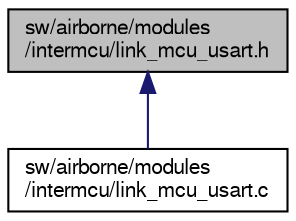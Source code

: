 digraph "sw/airborne/modules/intermcu/link_mcu_usart.h"
{
  edge [fontname="FreeSans",fontsize="10",labelfontname="FreeSans",labelfontsize="10"];
  node [fontname="FreeSans",fontsize="10",shape=record];
  Node1 [label="sw/airborne/modules\l/intermcu/link_mcu_usart.h",height=0.2,width=0.4,color="black", fillcolor="grey75", style="filled", fontcolor="black"];
  Node1 -> Node2 [dir="back",color="midnightblue",fontsize="10",style="solid",fontname="FreeSans"];
  Node2 [label="sw/airborne/modules\l/intermcu/link_mcu_usart.c",height=0.2,width=0.4,color="black", fillcolor="white", style="filled",URL="$link__mcu__usart_8c.html"];
}
